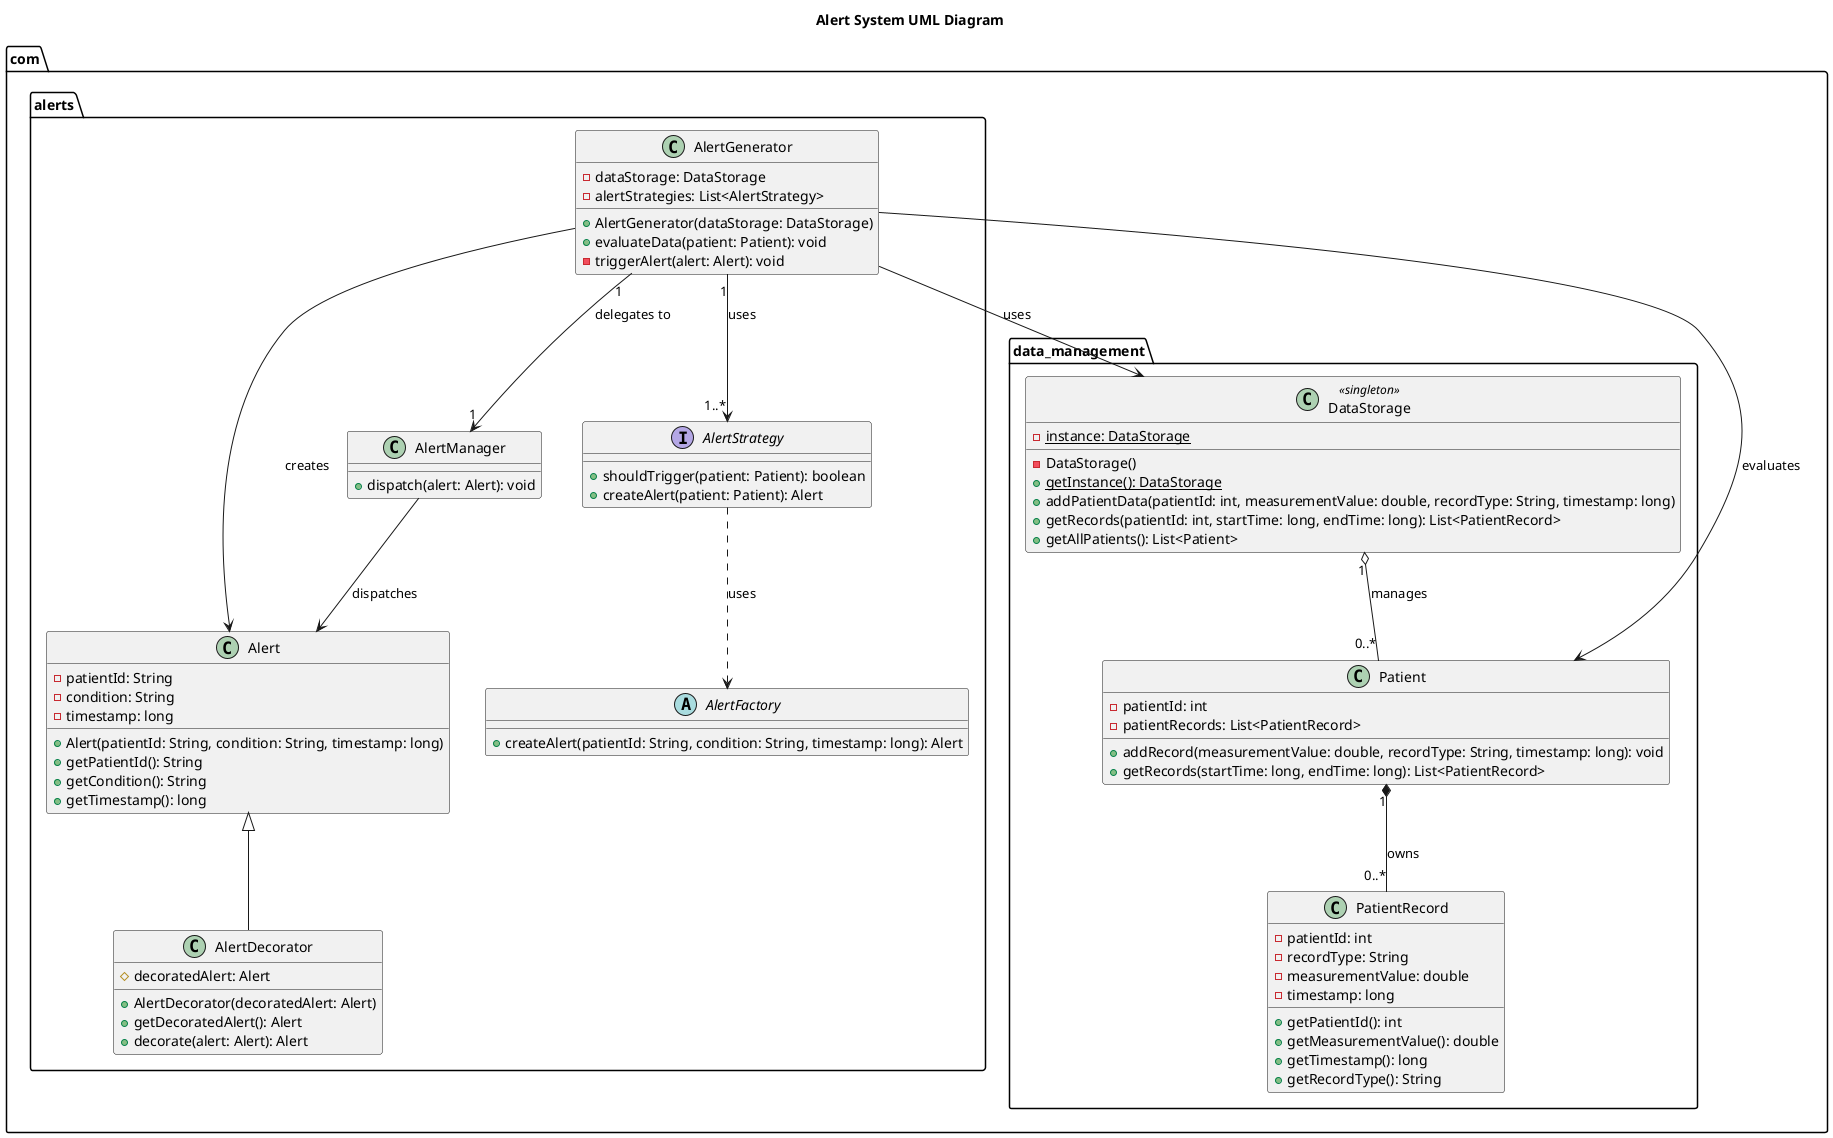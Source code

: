 @startuml Alert Generation System
title Alert System UML Diagram

package com.alerts {
  class Alert {
    - patientId: String
    - condition: String
    - timestamp: long

    + Alert(patientId: String, condition: String, timestamp: long)
    + getPatientId(): String
    + getCondition(): String
    + getTimestamp(): long
  }

  class AlertGenerator {
    - dataStorage: DataStorage
    - alertStrategies: List<AlertStrategy>
    
    + AlertGenerator(dataStorage: DataStorage)
    + evaluateData(patient: Patient): void
    - triggerAlert(alert: Alert): void
  }

  class AlertManager {
    + dispatch(alert: Alert): void
  }

  interface AlertStrategy {
    + shouldTrigger(patient: Patient): boolean
    + createAlert(patient: Patient): Alert
  }

  

  
  class AlertDecorator extends Alert {
    # decoratedAlert: Alert
    + AlertDecorator(decoratedAlert: Alert)
    + getDecoratedAlert(): Alert
    + decorate(alert: Alert): Alert
  }
  
  
  abstract class AlertFactory  {
    + createAlert(patientId: String, condition: String, timestamp: long): Alert
  }
  
}

package com.data_management {
    class DataStorage <<singleton>> {
    - instance: DataStorage {static}
    - DataStorage()
    + getInstance(): DataStorage {static}
    + addPatientData(patientId: int, measurementValue: double, recordType: String, timestamp: long)
    + getRecords(patientId: int, startTime: long, endTime: long): List<PatientRecord>
    + getAllPatients(): List<Patient>
}

    class Patient {
        - patientId: int
        - patientRecords: List<PatientRecord>

        + addRecord(measurementValue: double, recordType: String, timestamp: long): void
        + getRecords(startTime: long, endTime: long): List<PatientRecord>
    }

    class PatientRecord {
        - patientId: int
        - recordType: String
        - measurementValue: double
        - timestamp: long
        + getPatientId(): int
        + getMeasurementValue(): double
        + getTimestamp(): long
        + getRecordType(): String
    }
}

AlertGenerator --> Alert : creates
AlertGenerator --> Patient : evaluates
AlertGenerator --> DataStorage : uses
AlertGenerator "1" --> "1" AlertManager : delegates to
AlertManager --> Alert : dispatches
AlertGenerator "1" --> "1..*" AlertStrategy : uses
DataStorage "1" o-- "0..*" Patient : manages
Patient "1" *-- "0..*" PatientRecord : owns
AlertStrategy  ..> AlertFactory : uses
@enduml